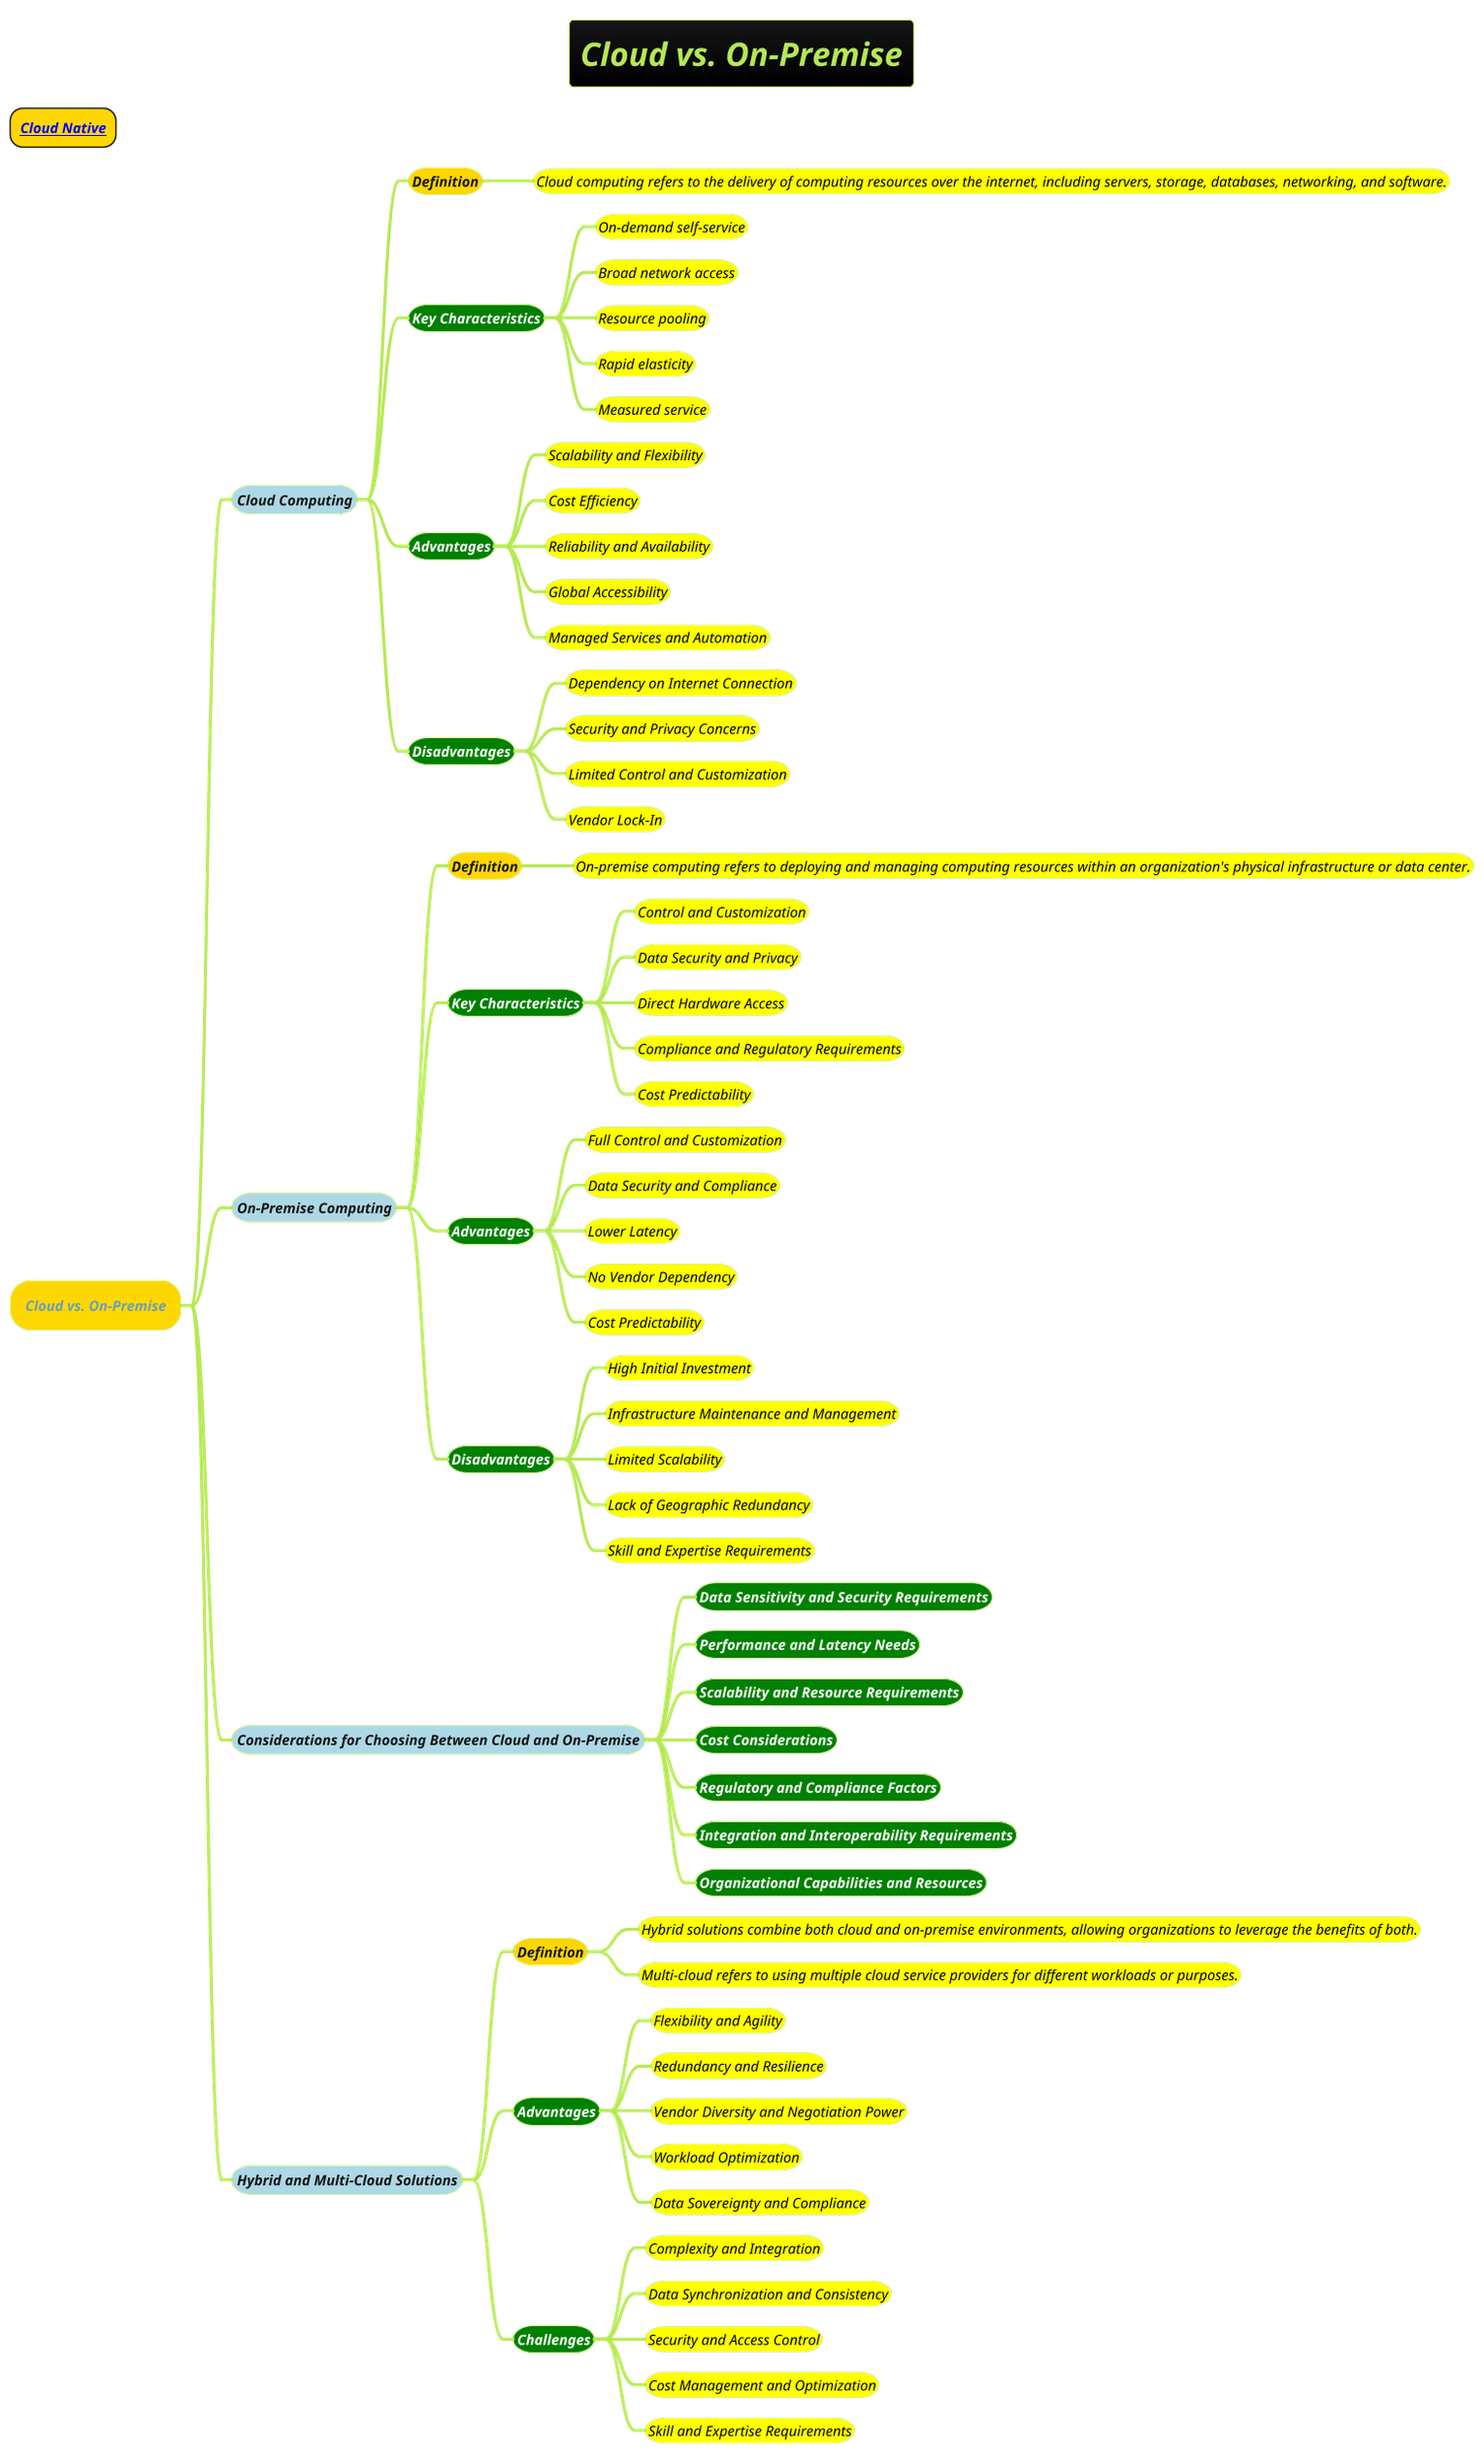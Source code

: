 @startmindmap
title =<b><i>Cloud vs. On-Premise
*[#gold] <b><i><size:14>[[docs/cloud-computing/Cloud-Native.puml Cloud Native]]
!theme hacker

*[#gold] <b><i><size:14>Cloud vs. On-Premise
**[#lightblue] <b><i><size:14>Cloud Computing
***[#gold] <b><i><size:14>Definition
****[#yellow] <i><color:black><size:14>Cloud computing refers to the delivery of computing resources over the internet, including servers, storage, databases, networking, and software.
***[#green] <b><i><color:white><size:14>Key Characteristics
****[#yellow] <i><color:black><size:14>On-demand self-service
****[#yellow] <i><color:black><size:14>Broad network access
****[#yellow] <i><color:black><size:14>Resource pooling
****[#yellow] <i><color:black><size:14>Rapid elasticity
****[#yellow] <i><color:black><size:14>Measured service
***[#green] <b><i><color:white><size:14>Advantages
****[#yellow] <i><color:black><size:14>Scalability and Flexibility
****[#yellow] <i><color:black><size:14>Cost Efficiency
****[#yellow] <i><color:black><size:14>Reliability and Availability
****[#yellow] <i><color:black><size:14>Global Accessibility
****[#yellow] <i><color:black><size:14>Managed Services and Automation
***[#green] <b><i><color:white><size:14>Disadvantages
****[#yellow] <i><color:black><size:14>Dependency on Internet Connection
****[#yellow] <i><color:black><size:14>Security and Privacy Concerns
****[#yellow] <i><color:black><size:14>Limited Control and Customization
****[#yellow] <i><color:black><size:14>Vendor Lock-In
**[#lightblue] <b><i><size:14>On-Premise Computing
***[#gold] <b><i><size:14>Definition
****[#yellow] <i><color:black><size:14>On-premise computing refers to deploying and managing computing resources within an organization's physical infrastructure or data center.
***[#green] <b><i><color:white><size:14>Key Characteristics
****[#yellow] <i><color:black><size:14>Control and Customization
****[#yellow] <i><color:black><size:14>Data Security and Privacy
****[#yellow] <i><color:black><size:14>Direct Hardware Access
****[#yellow] <i><color:black><size:14>Compliance and Regulatory Requirements
****[#yellow] <i><color:black><size:14>Cost Predictability
***[#green] <b><i><color:white><size:14>Advantages
****[#yellow] <i><color:black><size:14>Full Control and Customization
****[#yellow] <i><color:black><size:14>Data Security and Compliance
****[#yellow] <i><color:black><size:14>Lower Latency
****[#yellow] <i><color:black><size:14>No Vendor Dependency
****[#yellow] <i><color:black><size:14>Cost Predictability
***[#green] <b><i><color:white><size:14>Disadvantages
****[#yellow] <i><color:black><size:14>High Initial Investment
****[#yellow] <i><color:black><size:14>Infrastructure Maintenance and Management
****[#yellow] <i><color:black><size:14>Limited Scalability
****[#yellow] <i><color:black><size:14>Lack of Geographic Redundancy
****[#yellow] <i><color:black><size:14>Skill and Expertise Requirements
**[#lightblue] <b><i><size:14>Considerations for Choosing Between Cloud and On-Premise
***[#green] <b><i><color:white><size:14>Data Sensitivity and Security Requirements
***[#green] <b><i><color:white><size:14>Performance and Latency Needs
***[#green] <b><i><color:white><size:14>Scalability and Resource Requirements
***[#green] <b><i><color:white><size:14>Cost Considerations
***[#green] <b><i><color:white><size:14>Regulatory and Compliance Factors
***[#green] <b><i><color:white><size:14>Integration and Interoperability Requirements
***[#green] <b><i><color:white><size:14>Organizational Capabilities and Resources
**[#lightblue] <b><i><size:14>Hybrid and Multi-Cloud Solutions
***[#gold] <b><i><size:14>Definition
****[#yellow] <i><color:black><size:14>Hybrid solutions combine both cloud and on-premise environments, allowing organizations to leverage the benefits of both.
****[#yellow] <i><color:black><size:14>Multi-cloud refers to using multiple cloud service providers for different workloads or purposes.
***[#green] <b><i><color:white><size:14>Advantages
****[#yellow] <i><color:black><size:14>Flexibility and Agility
****[#yellow] <i><color:black><size:14>Redundancy and Resilience
****[#yellow] <i><color:black><size:14>Vendor Diversity and Negotiation Power
****[#yellow] <i><color:black><size:14>Workload Optimization
****[#yellow] <i><color:black><size:14>Data Sovereignty and Compliance
***[#green] <b><i><color:white><size:14>Challenges
****[#yellow] <i><color:black><size:14>Complexity and Integration
****[#yellow] <i><color:black><size:14>Data Synchronization and Consistency
****[#yellow] <i><color:black><size:14>Security and Access Control
****[#yellow] <i><color:black><size:14>Cost Management and Optimization
****[#yellow] <i><color:black><size:14>Skill and Expertise Requirements
@endmindmap
